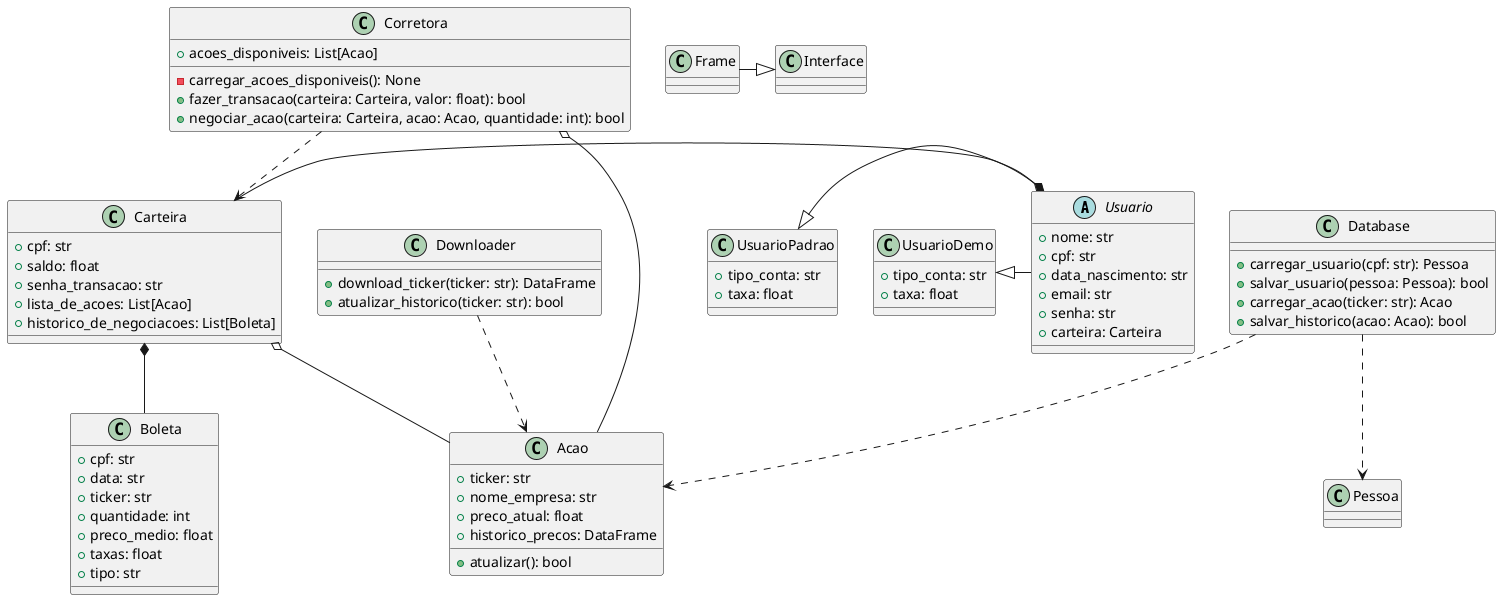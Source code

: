 @startuml Architecture

abstract Usuario {
  + nome: str
  + cpf: str
  + data_nascimento: str
  + email: str
  + senha: str
  + carteira: Carteira
}

class UsuarioPadrao {
  + tipo_conta: str
  + taxa: float
}

class UsuarioDemo {
  + tipo_conta: str
  + taxa: float
}

class Carteira {
  + cpf: str
  + saldo: float 
  + senha_transacao: str
  + lista_de_acoes: List[Acao]
  + historico_de_negociacoes: List[Boleta] 
}

class Corretora {
  + acoes_disponiveis: List[Acao]
  - carregar_acoes_disponiveis(): None
  + fazer_transacao(carteira: Carteira, valor: float): bool 
  + negociar_acao(carteira: Carteira, acao: Acao, quantidade: int): bool
}

class Boleta {
  + cpf: str
  + data: str
  + ticker: str
  + quantidade: int
  + preco_medio: float 
  + taxas: float
  + tipo: str
}

class Acao {
  + ticker: str
  + nome_empresa: str
  + preco_atual: float
  + historico_precos: DataFrame
  + atualizar(): bool
}

class Downloader {
  + download_ticker(ticker: str): DataFrame
  + atualizar_historico(ticker: str): bool
}

class Database {
  + carregar_usuario(cpf: str): Pessoa
  + salvar_usuario(pessoa: Pessoa): bool
  + carregar_acao(ticker: str): Acao
  + salvar_historico(acao: Acao): bool
}

class Interface {

}

class Frame {
}

Usuario *- Carteira
UsuarioPadrao <|- Usuario 
UsuarioDemo <|- Usuario

Carteira *-- Boleta
Carteira o-- Acao
Corretora o-- Acao
Corretora ..> Carteira
Downloader ..> Acao
Database ..> Pessoa
Database ..> Acao
Frame -|> Interface

@enduml